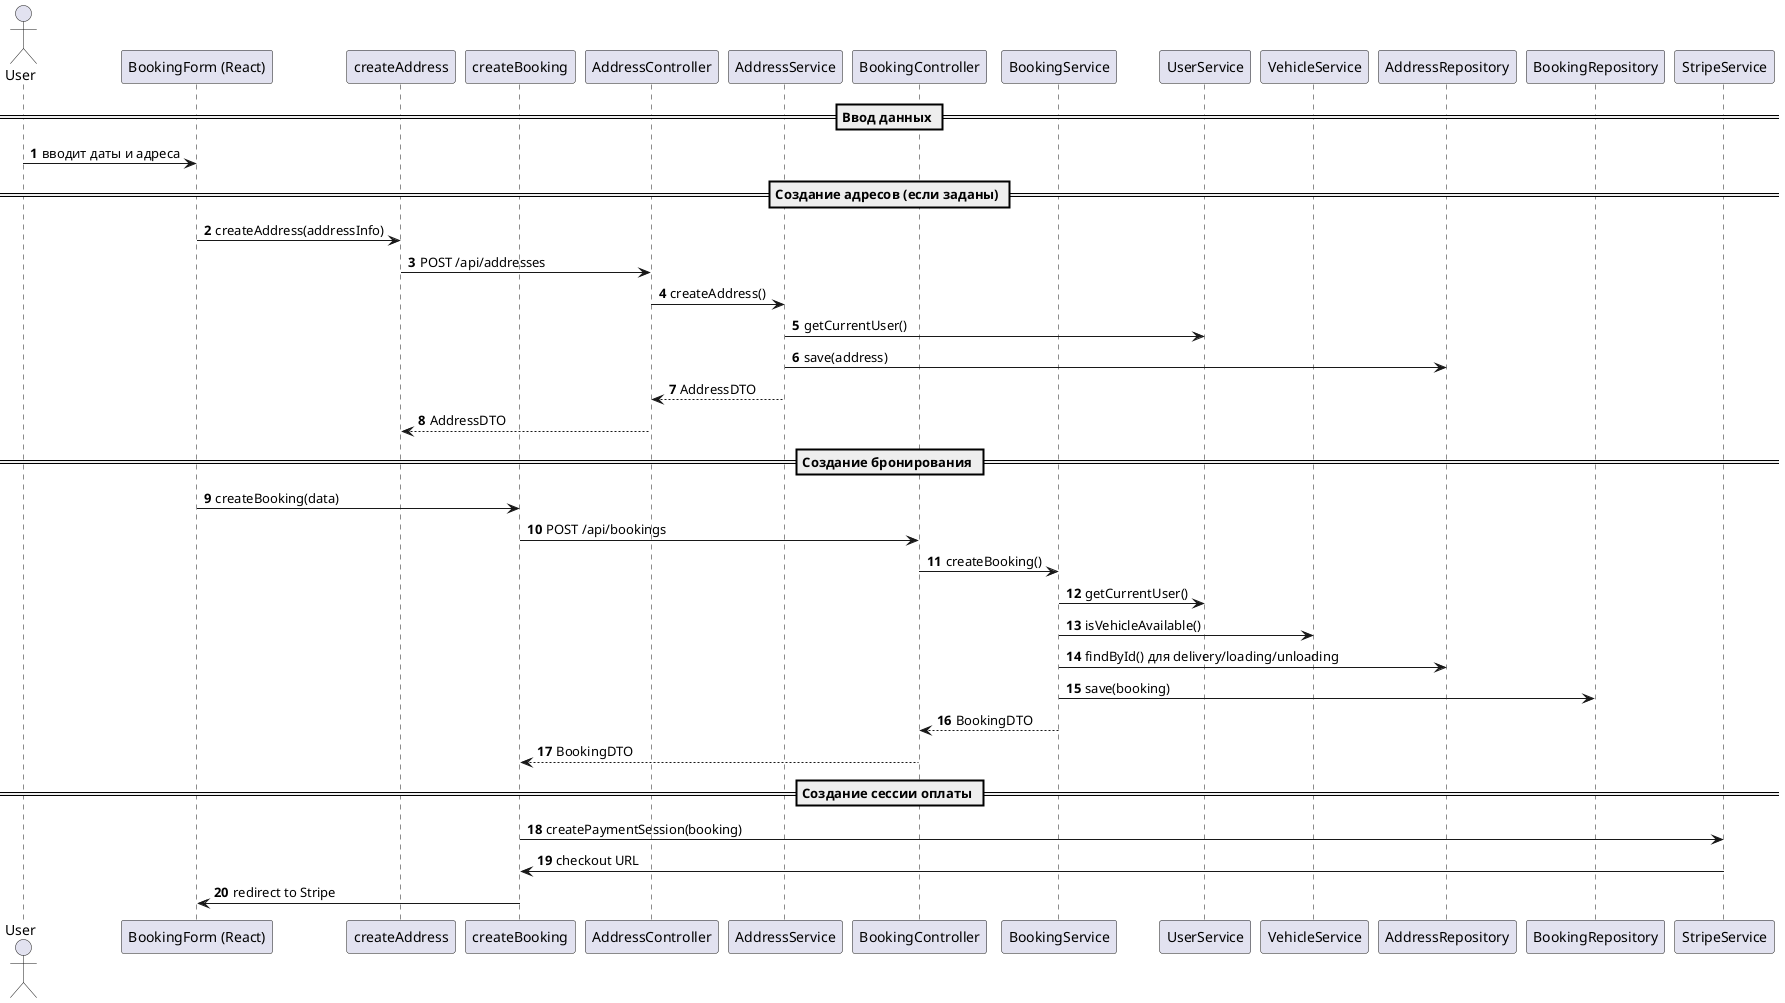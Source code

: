 @startuml
autonumber

actor User
participant "BookingForm (React)" as Form
participant "createAddress" as AddressClient
participant "createBooking" as BookingClient
participant "AddressController" as AddressCtrl
participant "AddressService" as AddressSvc
participant "BookingController" as BookingCtrl
participant "BookingService" as BookingSvc
participant "UserService" as UserSvc
participant "VehicleService" as VehicleSvc
participant "AddressRepository" as AddrRepo
participant "BookingRepository" as BookRepo
participant "StripeService" as Stripe

== Ввод данных ==
User -> Form : вводит даты и адреса

== Создание адресов (если заданы) ==
Form -> AddressClient : createAddress(addressInfo)
AddressClient -> AddressCtrl : POST /api/addresses
AddressCtrl -> AddressSvc : createAddress()
AddressSvc -> UserSvc : getCurrentUser()
AddressSvc -> AddrRepo : save(address)
AddressSvc --> AddressCtrl : AddressDTO
AddressCtrl --> AddressClient : AddressDTO

== Создание бронирования ==
Form -> BookingClient : createBooking(data)
BookingClient -> BookingCtrl : POST /api/bookings
BookingCtrl -> BookingSvc : createBooking()

BookingSvc -> UserSvc : getCurrentUser()
BookingSvc -> VehicleSvc : isVehicleAvailable()
BookingSvc -> AddrRepo : findById() для delivery/loading/unloading
BookingSvc -> BookRepo : save(booking)
BookingSvc --> BookingCtrl : BookingDTO
BookingCtrl --> BookingClient : BookingDTO

== Создание сессии оплаты ==
BookingClient -> Stripe : createPaymentSession(booking)
Stripe -> BookingClient : checkout URL
BookingClient -> Form : redirect to Stripe

@enduml
